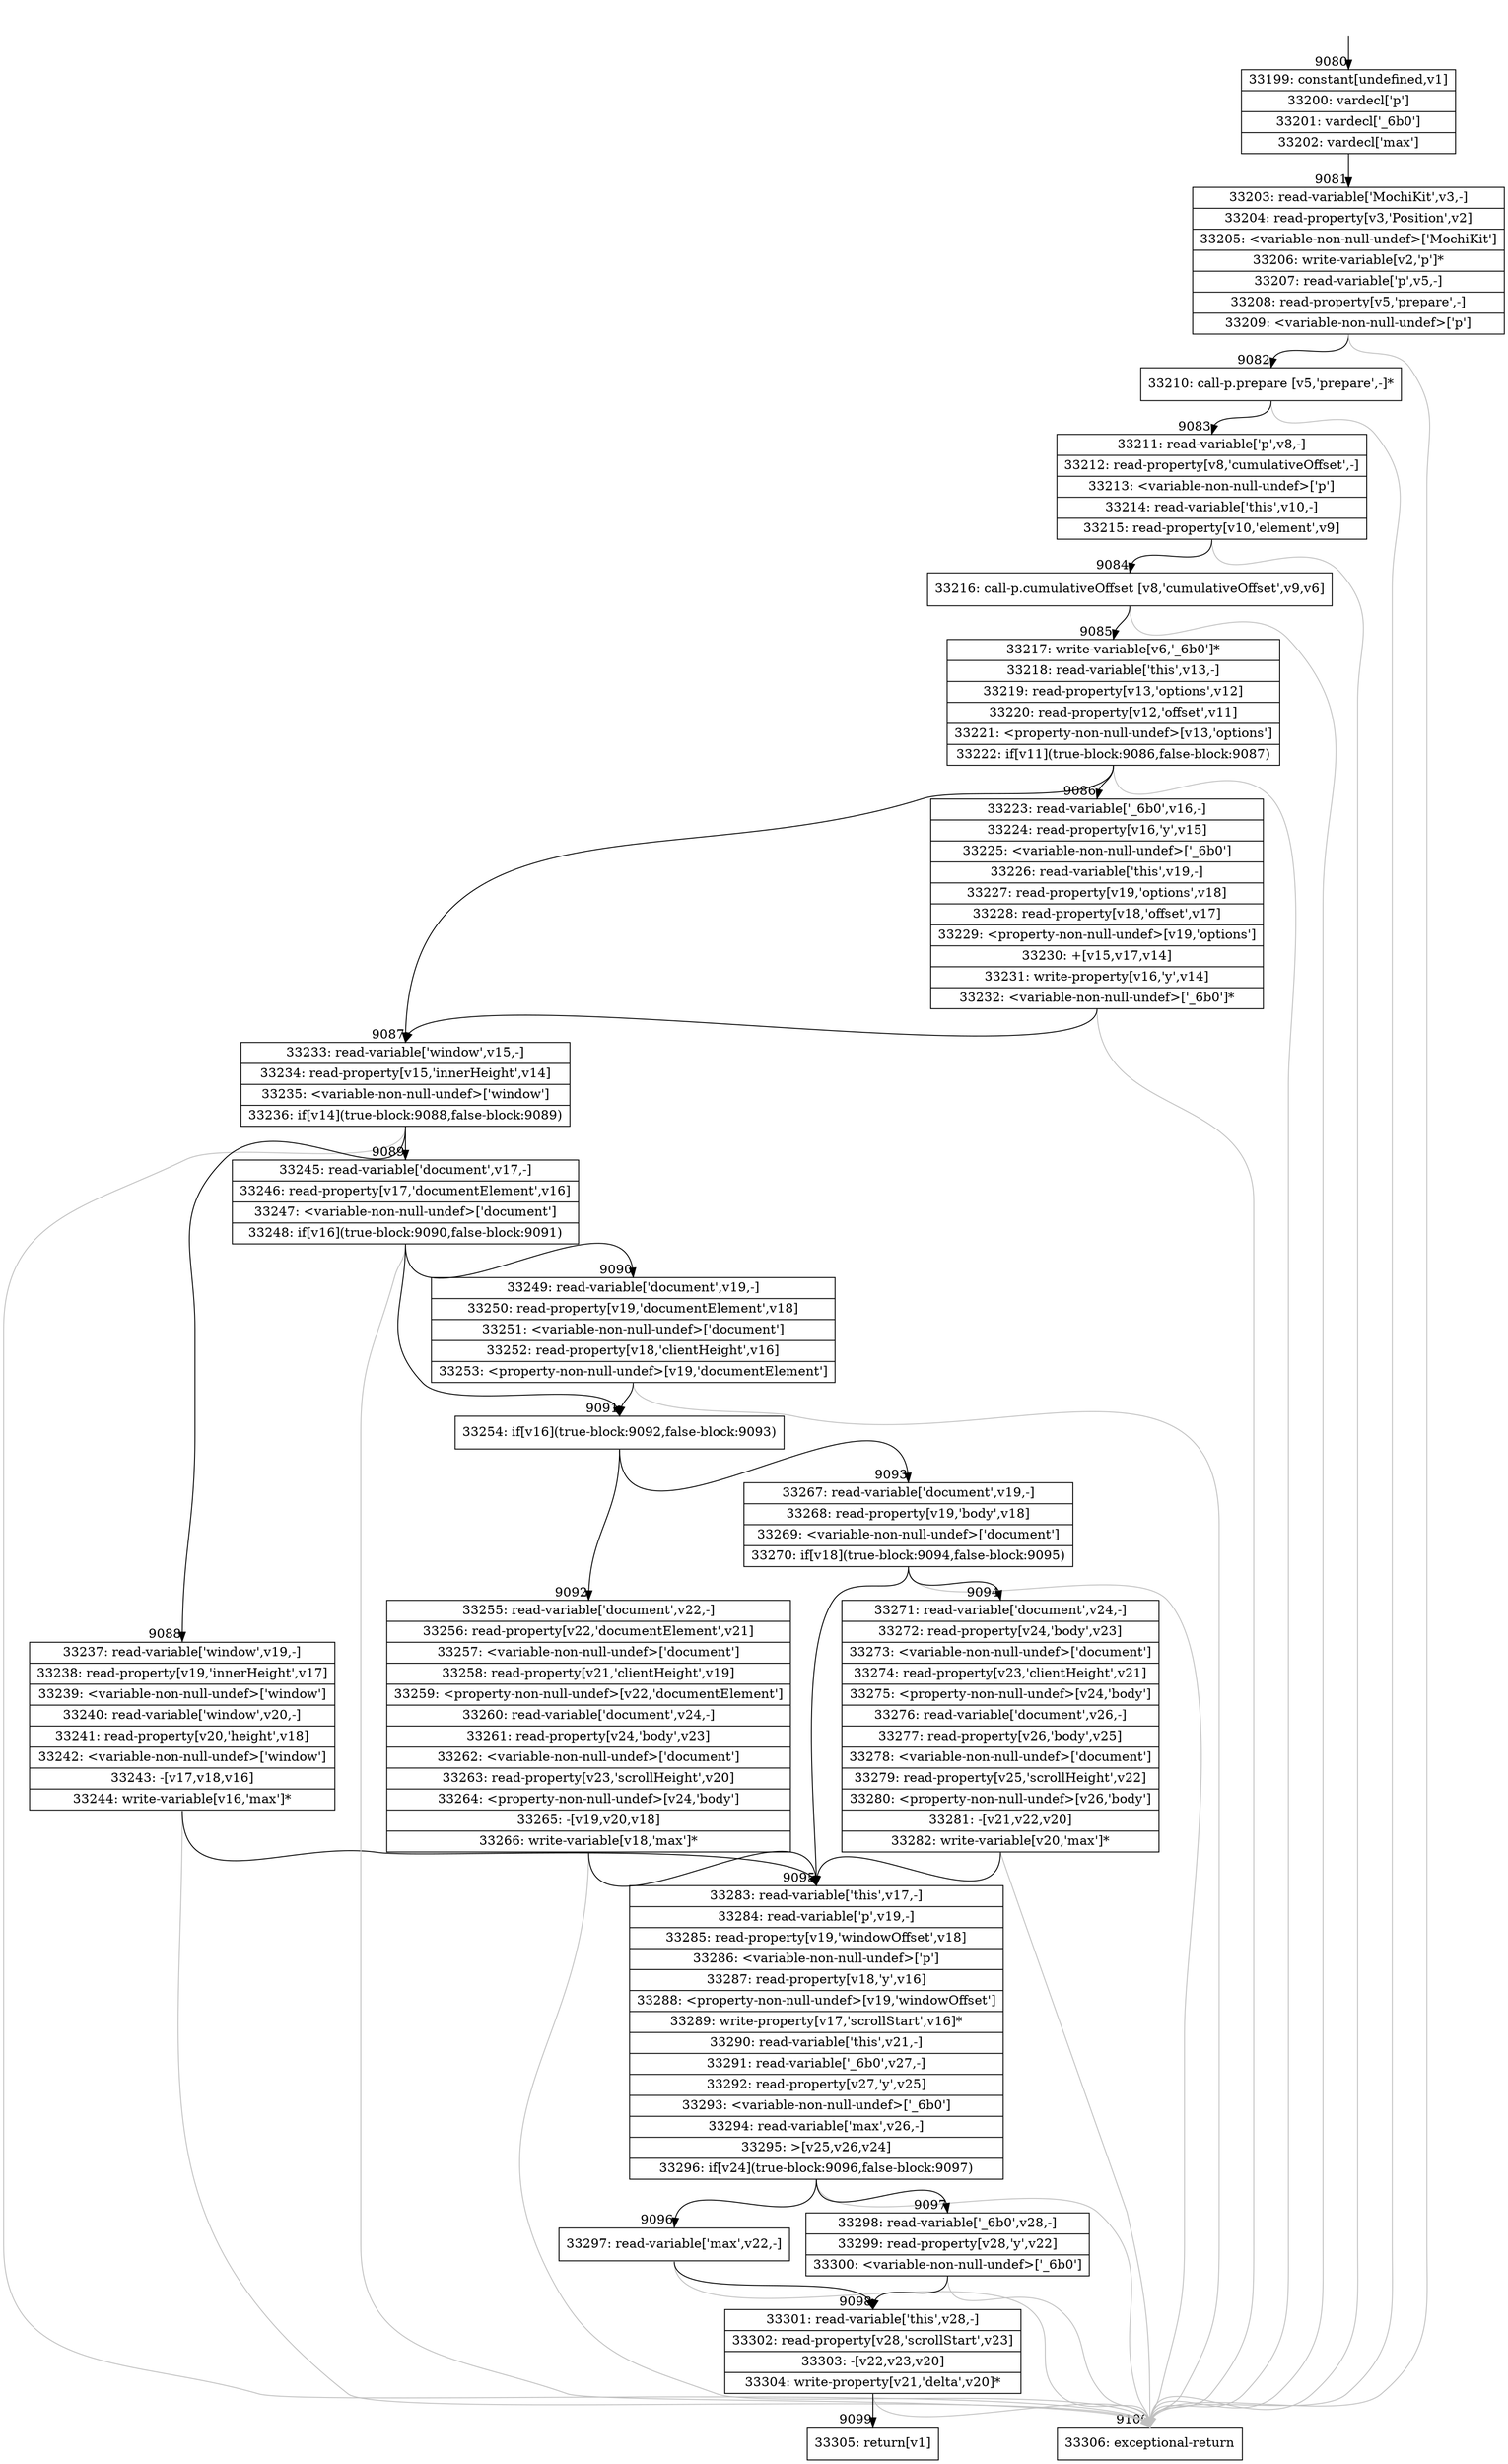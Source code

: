 digraph {
rankdir="TD"
BB_entry629[shape=none,label=""];
BB_entry629 -> BB9080 [tailport=s, headport=n, headlabel="    9080"]
BB9080 [shape=record label="{33199: constant[undefined,v1]|33200: vardecl['p']|33201: vardecl['_6b0']|33202: vardecl['max']}" ] 
BB9080 -> BB9081 [tailport=s, headport=n, headlabel="      9081"]
BB9081 [shape=record label="{33203: read-variable['MochiKit',v3,-]|33204: read-property[v3,'Position',v2]|33205: \<variable-non-null-undef\>['MochiKit']|33206: write-variable[v2,'p']*|33207: read-variable['p',v5,-]|33208: read-property[v5,'prepare',-]|33209: \<variable-non-null-undef\>['p']}" ] 
BB9081 -> BB9082 [tailport=s, headport=n, headlabel="      9082"]
BB9081 -> BB9100 [tailport=s, headport=n, color=gray, headlabel="      9100"]
BB9082 [shape=record label="{33210: call-p.prepare [v5,'prepare',-]*}" ] 
BB9082 -> BB9083 [tailport=s, headport=n, headlabel="      9083"]
BB9082 -> BB9100 [tailport=s, headport=n, color=gray]
BB9083 [shape=record label="{33211: read-variable['p',v8,-]|33212: read-property[v8,'cumulativeOffset',-]|33213: \<variable-non-null-undef\>['p']|33214: read-variable['this',v10,-]|33215: read-property[v10,'element',v9]}" ] 
BB9083 -> BB9084 [tailport=s, headport=n, headlabel="      9084"]
BB9083 -> BB9100 [tailport=s, headport=n, color=gray]
BB9084 [shape=record label="{33216: call-p.cumulativeOffset [v8,'cumulativeOffset',v9,v6]}" ] 
BB9084 -> BB9085 [tailport=s, headport=n, headlabel="      9085"]
BB9084 -> BB9100 [tailport=s, headport=n, color=gray]
BB9085 [shape=record label="{33217: write-variable[v6,'_6b0']*|33218: read-variable['this',v13,-]|33219: read-property[v13,'options',v12]|33220: read-property[v12,'offset',v11]|33221: \<property-non-null-undef\>[v13,'options']|33222: if[v11](true-block:9086,false-block:9087)}" ] 
BB9085 -> BB9086 [tailport=s, headport=n, headlabel="      9086"]
BB9085 -> BB9087 [tailport=s, headport=n, headlabel="      9087"]
BB9085 -> BB9100 [tailport=s, headport=n, color=gray]
BB9086 [shape=record label="{33223: read-variable['_6b0',v16,-]|33224: read-property[v16,'y',v15]|33225: \<variable-non-null-undef\>['_6b0']|33226: read-variable['this',v19,-]|33227: read-property[v19,'options',v18]|33228: read-property[v18,'offset',v17]|33229: \<property-non-null-undef\>[v19,'options']|33230: +[v15,v17,v14]|33231: write-property[v16,'y',v14]|33232: \<variable-non-null-undef\>['_6b0']*}" ] 
BB9086 -> BB9087 [tailport=s, headport=n]
BB9086 -> BB9100 [tailport=s, headport=n, color=gray]
BB9087 [shape=record label="{33233: read-variable['window',v15,-]|33234: read-property[v15,'innerHeight',v14]|33235: \<variable-non-null-undef\>['window']|33236: if[v14](true-block:9088,false-block:9089)}" ] 
BB9087 -> BB9088 [tailport=s, headport=n, headlabel="      9088"]
BB9087 -> BB9089 [tailport=s, headport=n, headlabel="      9089"]
BB9087 -> BB9100 [tailport=s, headport=n, color=gray]
BB9088 [shape=record label="{33237: read-variable['window',v19,-]|33238: read-property[v19,'innerHeight',v17]|33239: \<variable-non-null-undef\>['window']|33240: read-variable['window',v20,-]|33241: read-property[v20,'height',v18]|33242: \<variable-non-null-undef\>['window']|33243: -[v17,v18,v16]|33244: write-variable[v16,'max']*}" ] 
BB9088 -> BB9095 [tailport=s, headport=n, headlabel="      9095"]
BB9088 -> BB9100 [tailport=s, headport=n, color=gray]
BB9089 [shape=record label="{33245: read-variable['document',v17,-]|33246: read-property[v17,'documentElement',v16]|33247: \<variable-non-null-undef\>['document']|33248: if[v16](true-block:9090,false-block:9091)}" ] 
BB9089 -> BB9091 [tailport=s, headport=n, headlabel="      9091"]
BB9089 -> BB9090 [tailport=s, headport=n, headlabel="      9090"]
BB9089 -> BB9100 [tailport=s, headport=n, color=gray]
BB9090 [shape=record label="{33249: read-variable['document',v19,-]|33250: read-property[v19,'documentElement',v18]|33251: \<variable-non-null-undef\>['document']|33252: read-property[v18,'clientHeight',v16]|33253: \<property-non-null-undef\>[v19,'documentElement']}" ] 
BB9090 -> BB9091 [tailport=s, headport=n]
BB9090 -> BB9100 [tailport=s, headport=n, color=gray]
BB9091 [shape=record label="{33254: if[v16](true-block:9092,false-block:9093)}" ] 
BB9091 -> BB9092 [tailport=s, headport=n, headlabel="      9092"]
BB9091 -> BB9093 [tailport=s, headport=n, headlabel="      9093"]
BB9092 [shape=record label="{33255: read-variable['document',v22,-]|33256: read-property[v22,'documentElement',v21]|33257: \<variable-non-null-undef\>['document']|33258: read-property[v21,'clientHeight',v19]|33259: \<property-non-null-undef\>[v22,'documentElement']|33260: read-variable['document',v24,-]|33261: read-property[v24,'body',v23]|33262: \<variable-non-null-undef\>['document']|33263: read-property[v23,'scrollHeight',v20]|33264: \<property-non-null-undef\>[v24,'body']|33265: -[v19,v20,v18]|33266: write-variable[v18,'max']*}" ] 
BB9092 -> BB9095 [tailport=s, headport=n]
BB9092 -> BB9100 [tailport=s, headport=n, color=gray]
BB9093 [shape=record label="{33267: read-variable['document',v19,-]|33268: read-property[v19,'body',v18]|33269: \<variable-non-null-undef\>['document']|33270: if[v18](true-block:9094,false-block:9095)}" ] 
BB9093 -> BB9094 [tailport=s, headport=n, headlabel="      9094"]
BB9093 -> BB9095 [tailport=s, headport=n]
BB9093 -> BB9100 [tailport=s, headport=n, color=gray]
BB9094 [shape=record label="{33271: read-variable['document',v24,-]|33272: read-property[v24,'body',v23]|33273: \<variable-non-null-undef\>['document']|33274: read-property[v23,'clientHeight',v21]|33275: \<property-non-null-undef\>[v24,'body']|33276: read-variable['document',v26,-]|33277: read-property[v26,'body',v25]|33278: \<variable-non-null-undef\>['document']|33279: read-property[v25,'scrollHeight',v22]|33280: \<property-non-null-undef\>[v26,'body']|33281: -[v21,v22,v20]|33282: write-variable[v20,'max']*}" ] 
BB9094 -> BB9095 [tailport=s, headport=n]
BB9094 -> BB9100 [tailport=s, headport=n, color=gray]
BB9095 [shape=record label="{33283: read-variable['this',v17,-]|33284: read-variable['p',v19,-]|33285: read-property[v19,'windowOffset',v18]|33286: \<variable-non-null-undef\>['p']|33287: read-property[v18,'y',v16]|33288: \<property-non-null-undef\>[v19,'windowOffset']|33289: write-property[v17,'scrollStart',v16]*|33290: read-variable['this',v21,-]|33291: read-variable['_6b0',v27,-]|33292: read-property[v27,'y',v25]|33293: \<variable-non-null-undef\>['_6b0']|33294: read-variable['max',v26,-]|33295: \>[v25,v26,v24]|33296: if[v24](true-block:9096,false-block:9097)}" ] 
BB9095 -> BB9096 [tailport=s, headport=n, headlabel="      9096"]
BB9095 -> BB9097 [tailport=s, headport=n, headlabel="      9097"]
BB9095 -> BB9100 [tailport=s, headport=n, color=gray]
BB9096 [shape=record label="{33297: read-variable['max',v22,-]}" ] 
BB9096 -> BB9098 [tailport=s, headport=n, headlabel="      9098"]
BB9096 -> BB9100 [tailport=s, headport=n, color=gray]
BB9097 [shape=record label="{33298: read-variable['_6b0',v28,-]|33299: read-property[v28,'y',v22]|33300: \<variable-non-null-undef\>['_6b0']}" ] 
BB9097 -> BB9098 [tailport=s, headport=n]
BB9097 -> BB9100 [tailport=s, headport=n, color=gray]
BB9098 [shape=record label="{33301: read-variable['this',v28,-]|33302: read-property[v28,'scrollStart',v23]|33303: -[v22,v23,v20]|33304: write-property[v21,'delta',v20]*}" ] 
BB9098 -> BB9099 [tailport=s, headport=n, headlabel="      9099"]
BB9098 -> BB9100 [tailport=s, headport=n, color=gray]
BB9099 [shape=record label="{33305: return[v1]}" ] 
BB9100 [shape=record label="{33306: exceptional-return}" ] 
//#$~ 6500
}
